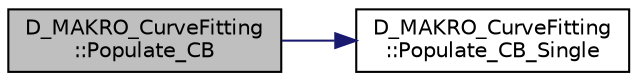 digraph "D_MAKRO_CurveFitting::Populate_CB"
{
 // LATEX_PDF_SIZE
  edge [fontname="Helvetica",fontsize="10",labelfontname="Helvetica",labelfontsize="10"];
  node [fontname="Helvetica",fontsize="10",shape=record];
  rankdir="LR";
  Node1 [label="D_MAKRO_CurveFitting\l::Populate_CB",height=0.2,width=0.4,color="black", fillcolor="grey75", style="filled", fontcolor="black",tooltip=" "];
  Node1 -> Node2 [color="midnightblue",fontsize="10",style="solid",fontname="Helvetica"];
  Node2 [label="D_MAKRO_CurveFitting\l::Populate_CB_Single",height=0.2,width=0.4,color="black", fillcolor="white", style="filled",URL="$class_d___m_a_k_r_o___curve_fitting.html#a22ec872b3f9372c52ae272cdd01463ed",tooltip=" "];
}
